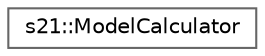 digraph "Graphical Class Hierarchy"
{
 // LATEX_PDF_SIZE
  bgcolor="transparent";
  edge [fontname=Helvetica,fontsize=10,labelfontname=Helvetica,labelfontsize=10];
  node [fontname=Helvetica,fontsize=10,shape=box,height=0.2,width=0.4];
  rankdir="LR";
  Node0 [id="Node000000",label="s21::ModelCalculator",height=0.2,width=0.4,color="grey40", fillcolor="white", style="filled",URL="$d3/d0e/classs21_1_1ModelCalculator.html",tooltip=" "];
}
